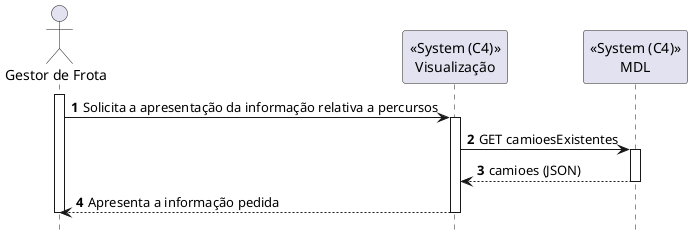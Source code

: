 @startuml
autonumber
hide footbox

actor "Gestor de Frota" as gl
participant "<<System (C4)>>\nVisualização" as SYSTEM
participant "<<System (C4)>>\nMDL" as SYSTEM2

activate gl
gl -> SYSTEM:  Solicita a apresentação da informação relativa a percursos 
activate SYSTEM
SYSTEM -> SYSTEM2 : GET camioesExistentes
activate SYSTEM2
SYSTEM2 --> SYSTEM : camioes (JSON)
deactivate SYSTEM2
SYSTEM --> gl: Apresenta a informação pedida
deactivate SYSTEM
deactivate gl

@enduml